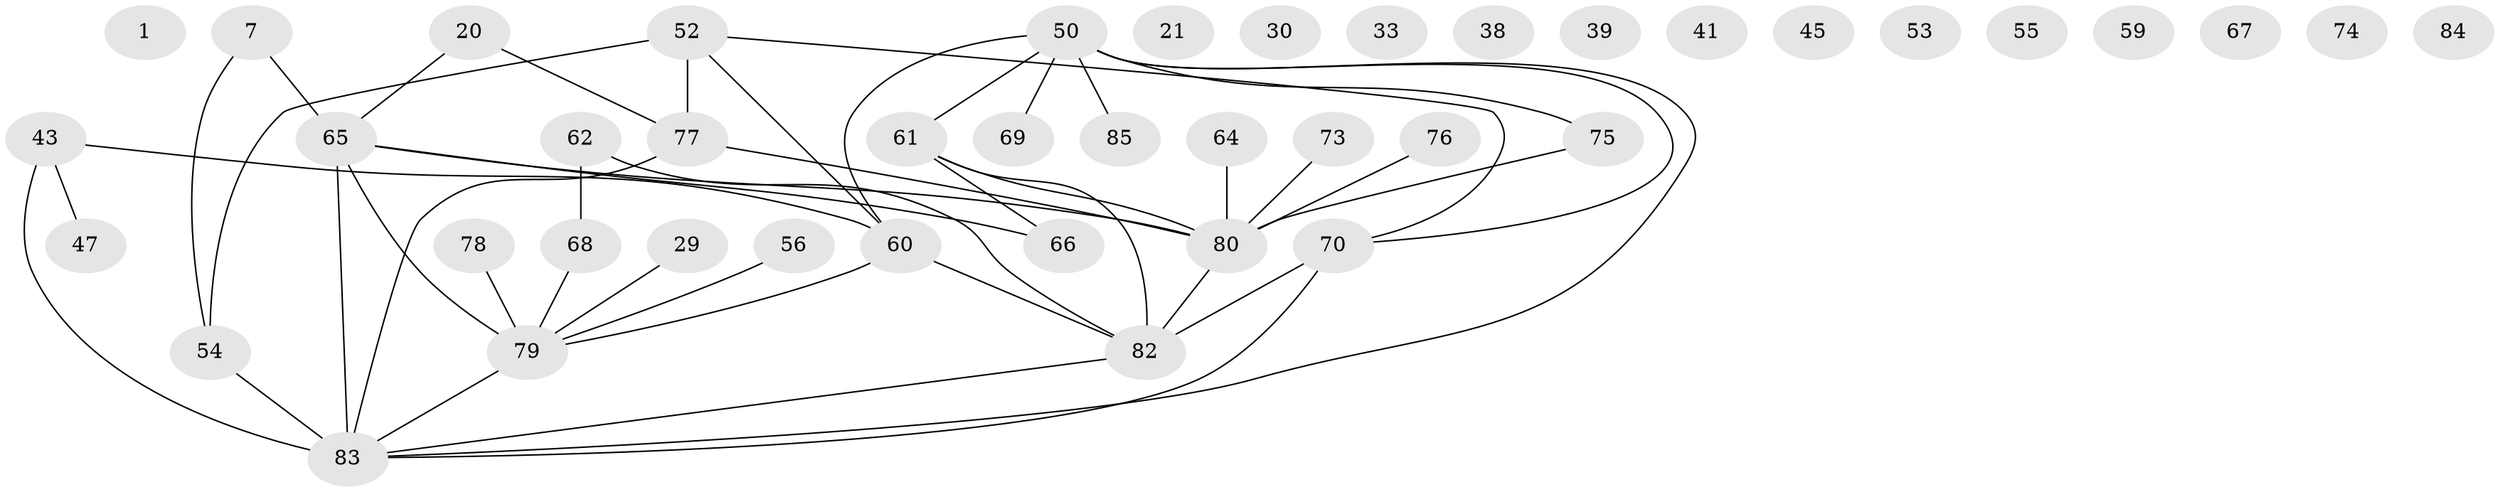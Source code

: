 // original degree distribution, {0: 0.12941176470588237, 2: 0.25882352941176473, 1: 0.23529411764705882, 4: 0.09411764705882353, 3: 0.17647058823529413, 6: 0.023529411764705882, 5: 0.047058823529411764, 7: 0.03529411764705882}
// Generated by graph-tools (version 1.1) at 2025/40/03/09/25 04:40:16]
// undirected, 42 vertices, 45 edges
graph export_dot {
graph [start="1"]
  node [color=gray90,style=filled];
  1;
  7;
  20;
  21;
  29;
  30;
  33 [super="+3"];
  38 [super="+27"];
  39;
  41;
  43 [super="+10+34+26+36"];
  45;
  47;
  50 [super="+15"];
  52 [super="+5"];
  53;
  54 [super="+49"];
  55;
  56;
  59;
  60 [super="+23+28+35"];
  61 [super="+42"];
  62;
  64;
  65;
  66 [super="+51"];
  67;
  68;
  69;
  70 [super="+2+32+63+58"];
  73;
  74;
  75;
  76;
  77 [super="+12"];
  78;
  79 [super="+18"];
  80 [super="+46+72"];
  82 [super="+40+4+71+11"];
  83 [super="+17+81+44"];
  84 [super="+57"];
  85;
  7 -- 65;
  7 -- 54;
  20 -- 65;
  20 -- 77;
  29 -- 79;
  43 -- 47;
  43 -- 83 [weight=2];
  43 -- 60;
  50 -- 61 [weight=2];
  50 -- 85;
  50 -- 69;
  50 -- 75;
  50 -- 83;
  50 -- 70;
  50 -- 60;
  52 -- 54;
  52 -- 77 [weight=2];
  52 -- 60;
  52 -- 70;
  54 -- 83 [weight=3];
  56 -- 79;
  60 -- 79;
  60 -- 82;
  61 -- 66;
  61 -- 82 [weight=2];
  61 -- 80;
  62 -- 68;
  62 -- 82;
  64 -- 80;
  65 -- 79 [weight=2];
  65 -- 83;
  65 -- 66;
  65 -- 80;
  68 -- 79;
  70 -- 82 [weight=2];
  70 -- 83 [weight=2];
  73 -- 80;
  75 -- 80;
  76 -- 80;
  77 -- 80;
  77 -- 83;
  78 -- 79;
  79 -- 83;
  80 -- 82;
  82 -- 83;
}
